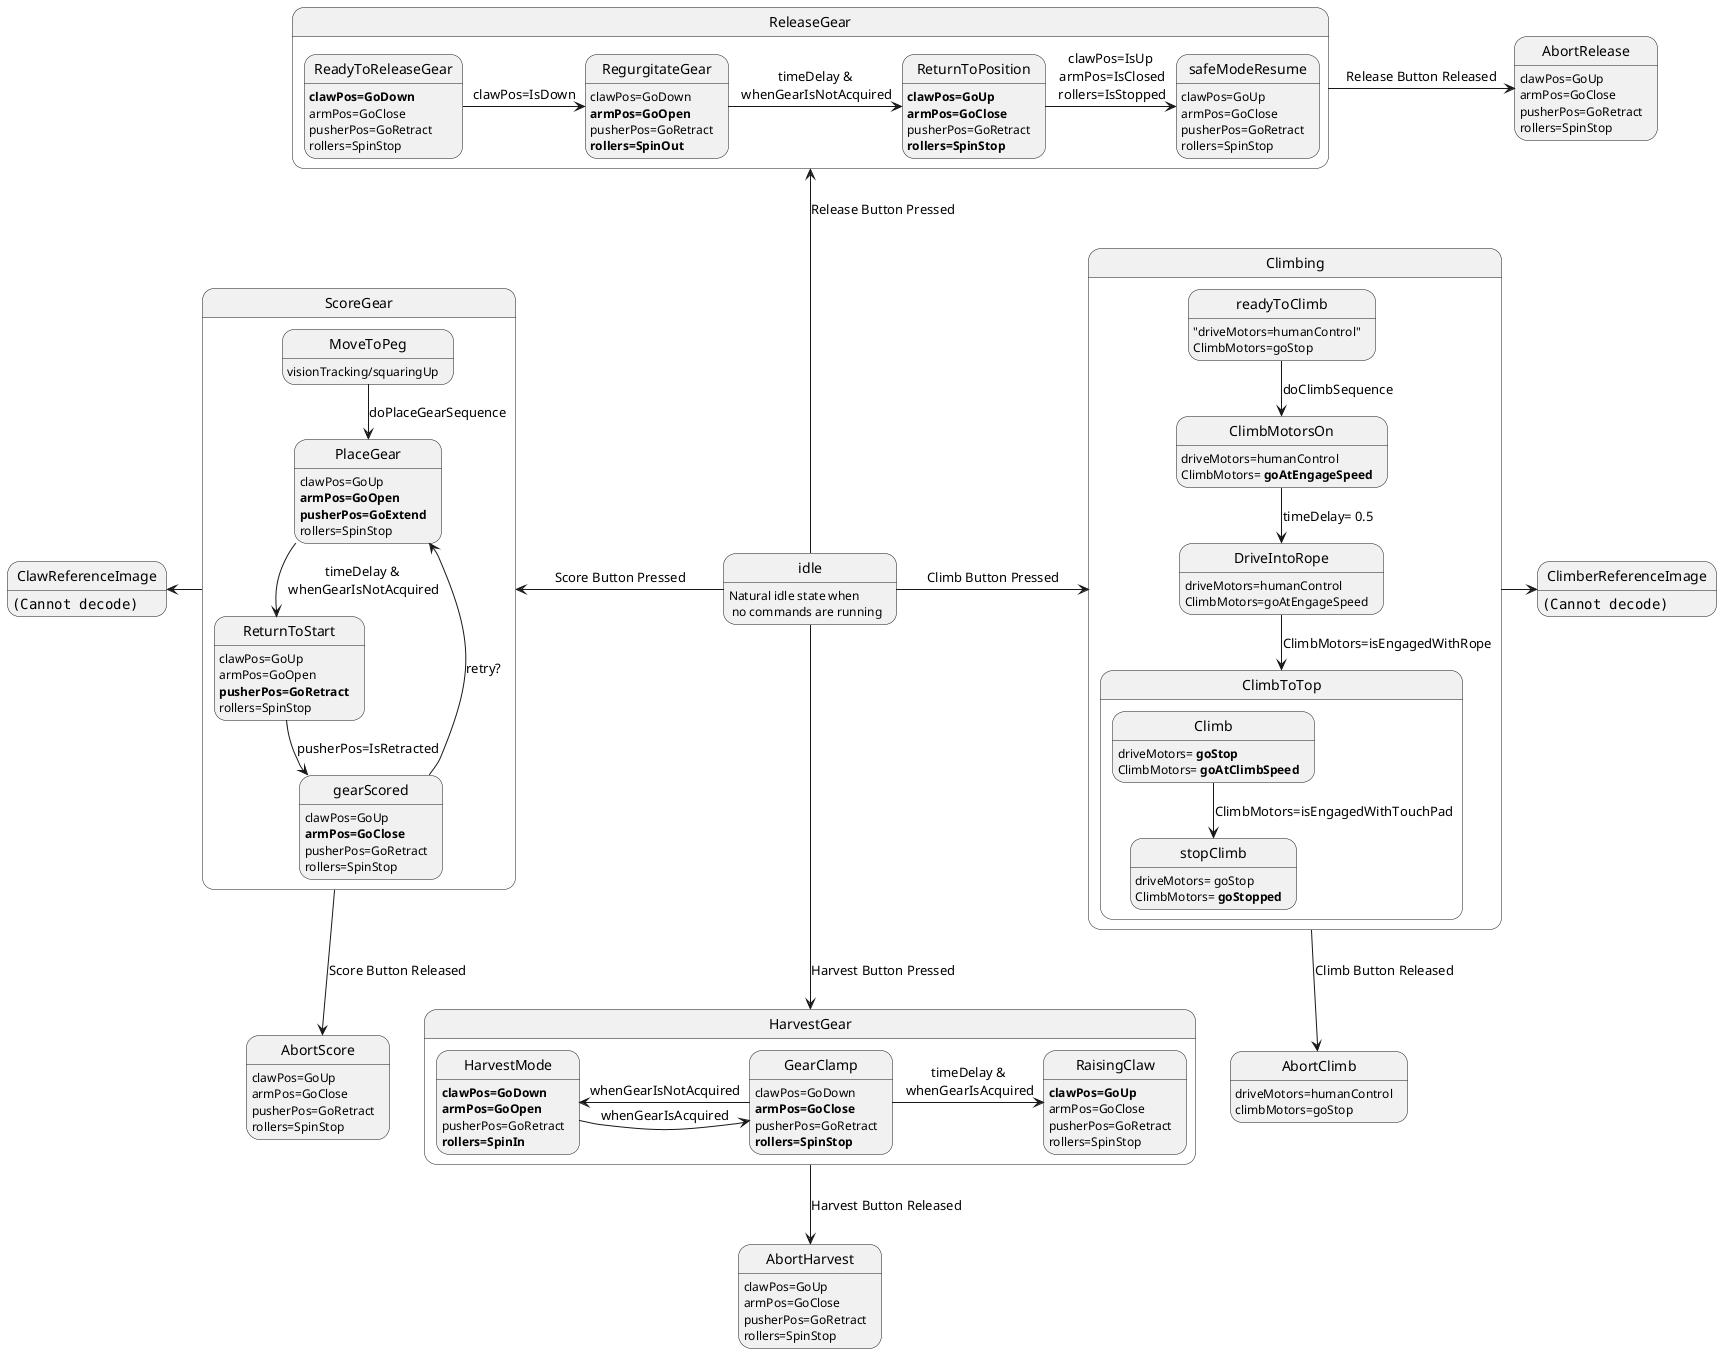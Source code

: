 @startuml

'''''states

idle : Natural idle state when\n no commands are running

ClawReferenceImage: <img:/Claw20170121_resized.JPG>
ClimberReferenceImage: <img:/Climber_resized.JPG>

state Climbing {

	readyToClimb: "driveMotors=humanControl"
	readyToClimb: ClimbMotors=goStop

	ClimbMotorsOn: driveMotors=humanControl
	ClimbMotorsOn: ClimbMotors= <b>goAtEngageSpeed
 
	DriveIntoRope: driveMotors=humanControl
	DriveIntoRope: ClimbMotors=goAtEngageSpeed 

	state ClimbToTop {
	
		Climb: driveMotors= <b>goStop
		Climb: ClimbMotors= <b>goAtClimbSpeed
	
		stopClimb: driveMotors= goStop
		stopClimb: ClimbMotors= <b>goStopped
	
	}
}

	AbortClimb: driveMotors=humanControl
	AbortClimb: climbMotors=goStop

state HarvestGear {

	HarvestMode : <b>clawPos=GoDown
	HarvestMode : <b>armPos=GoOpen
	HarvestMode : pusherPos=GoRetract
	HarvestMode : <b>rollers=SpinIn
	
	GearClamp : clawPos=GoDown
	GearClamp : <b>armPos=GoClose
	GearClamp : pusherPos=GoRetract
	GearClamp : <b>rollers=SpinStop
	
	RaisingClaw : <b>clawPos=GoUp
	RaisingClaw : armPos=GoClose
	RaisingClaw : pusherPos=GoRetract
	RaisingClaw : rollers=SpinStop
	
}

	AbortHarvest: clawPos=GoUp
	AbortHarvest: armPos=GoClose
	AbortHarvest: pusherPos=GoRetract
	AbortHarvest: rollers=SpinStop

state ScoreGear {

	MoveToPeg : visionTracking/squaringUp
	
	PlaceGear : clawPos=GoUp
	PlaceGear : <b>armPos=GoOpen
	PlaceGear : <b>pusherPos=GoExtend
	PlaceGear : rollers=SpinStop
	
	ReturnToStart : clawPos=GoUp
	ReturnToStart : armPos=GoOpen
	ReturnToStart : <b>pusherPos=GoRetract
	ReturnToStart : rollers=SpinStop
	
	gearScored : clawPos=GoUp
	gearScored : <b>armPos=GoClose
	gearScored : pusherPos=GoRetract
	gearScored : rollers=SpinStop

}

	AbortScore: clawPos=GoUp
	AbortScore: armPos=GoClose
	AbortScore: pusherPos=GoRetract
	AbortScore: rollers=SpinStop

state ReleaseGear {

	ReadyToReleaseGear : <b>clawPos=GoDown
	ReadyToReleaseGear : armPos=GoClose
	ReadyToReleaseGear : pusherPos=GoRetract
	ReadyToReleaseGear : rollers=SpinStop

	RegurgitateGear : clawPos=GoDown
	RegurgitateGear : <b>armPos=GoOpen
	RegurgitateGear : pusherPos=GoRetract
	RegurgitateGear : <b>rollers=SpinOut
	
	ReturnToPosition : <b>clawPos=GoUp
	ReturnToPosition : <b>armPos=GoClose
	ReturnToPosition : pusherPos=GoRetract
	ReturnToPosition : <b>rollers=SpinStop

	safeModeResume : clawPos=GoUp
	safeModeResume : armPos=GoClose
	safeModeResume : pusherPos=GoRetract
	safeModeResume : rollers=SpinStop

}

	AbortRelease: clawPos=GoUp
	AbortRelease: armPos=GoClose
	AbortRelease: pusherPos=GoRetract
	AbortRelease: rollers=SpinStop

'''''transitions

idle -left-> ScoreGear: Score Button Pressed
idle -down-> HarvestGear: Harvest Button Pressed 
idle -up-> ReleaseGear: Release Button Pressed
idle -right-> Climbing: Climb Button Pressed

HarvestGear -down-> AbortHarvest: Harvest Button Released

ReleaseGear -right-> AbortRelease: Release Button Released

Climbing -right-> ClimberReferenceImage
Climbing -down-> AbortClimb: Climb Button Released

ScoreGear -left-> ClawReferenceImage
ScoreGear -down-> AbortScore: Score Button Released

readyToClimb -down-> ClimbMotorsOn: doClimbSequence

ClimbMotorsOn -down-> DriveIntoRope: timeDelay= 0.5

DriveIntoRope -down-> ClimbToTop: ClimbMotors=isEngagedWithRope

Climb -down-> stopClimb: ClimbMotors=isEngagedWithTouchPad

HarvestMode -right-> GearClamp: whenGearIsAcquired

GearClamp -left-> HarvestMode: whenGearIsNotAcquired

GearClamp -right-> RaisingClaw: timeDelay &\n whenGearIsAcquired

MoveToPeg -down-> PlaceGear: doPlaceGearSequence

PlaceGear -down-> ReturnToStart: timeDelay &\n whenGearIsNotAcquired

ReturnToStart -down-> gearScored: pusherPos=IsRetracted

gearScored -down-> PlaceGear: retry?

ReadyToReleaseGear -right-> RegurgitateGear: clawPos=IsDown

RegurgitateGear -right-> ReturnToPosition: timeDelay &\n whenGearIsNotAcquired

ReturnToPosition -right-> safeModeResume: clawPos=IsUp\n armPos=IsClosed\n rollers=IsStopped

@enduml